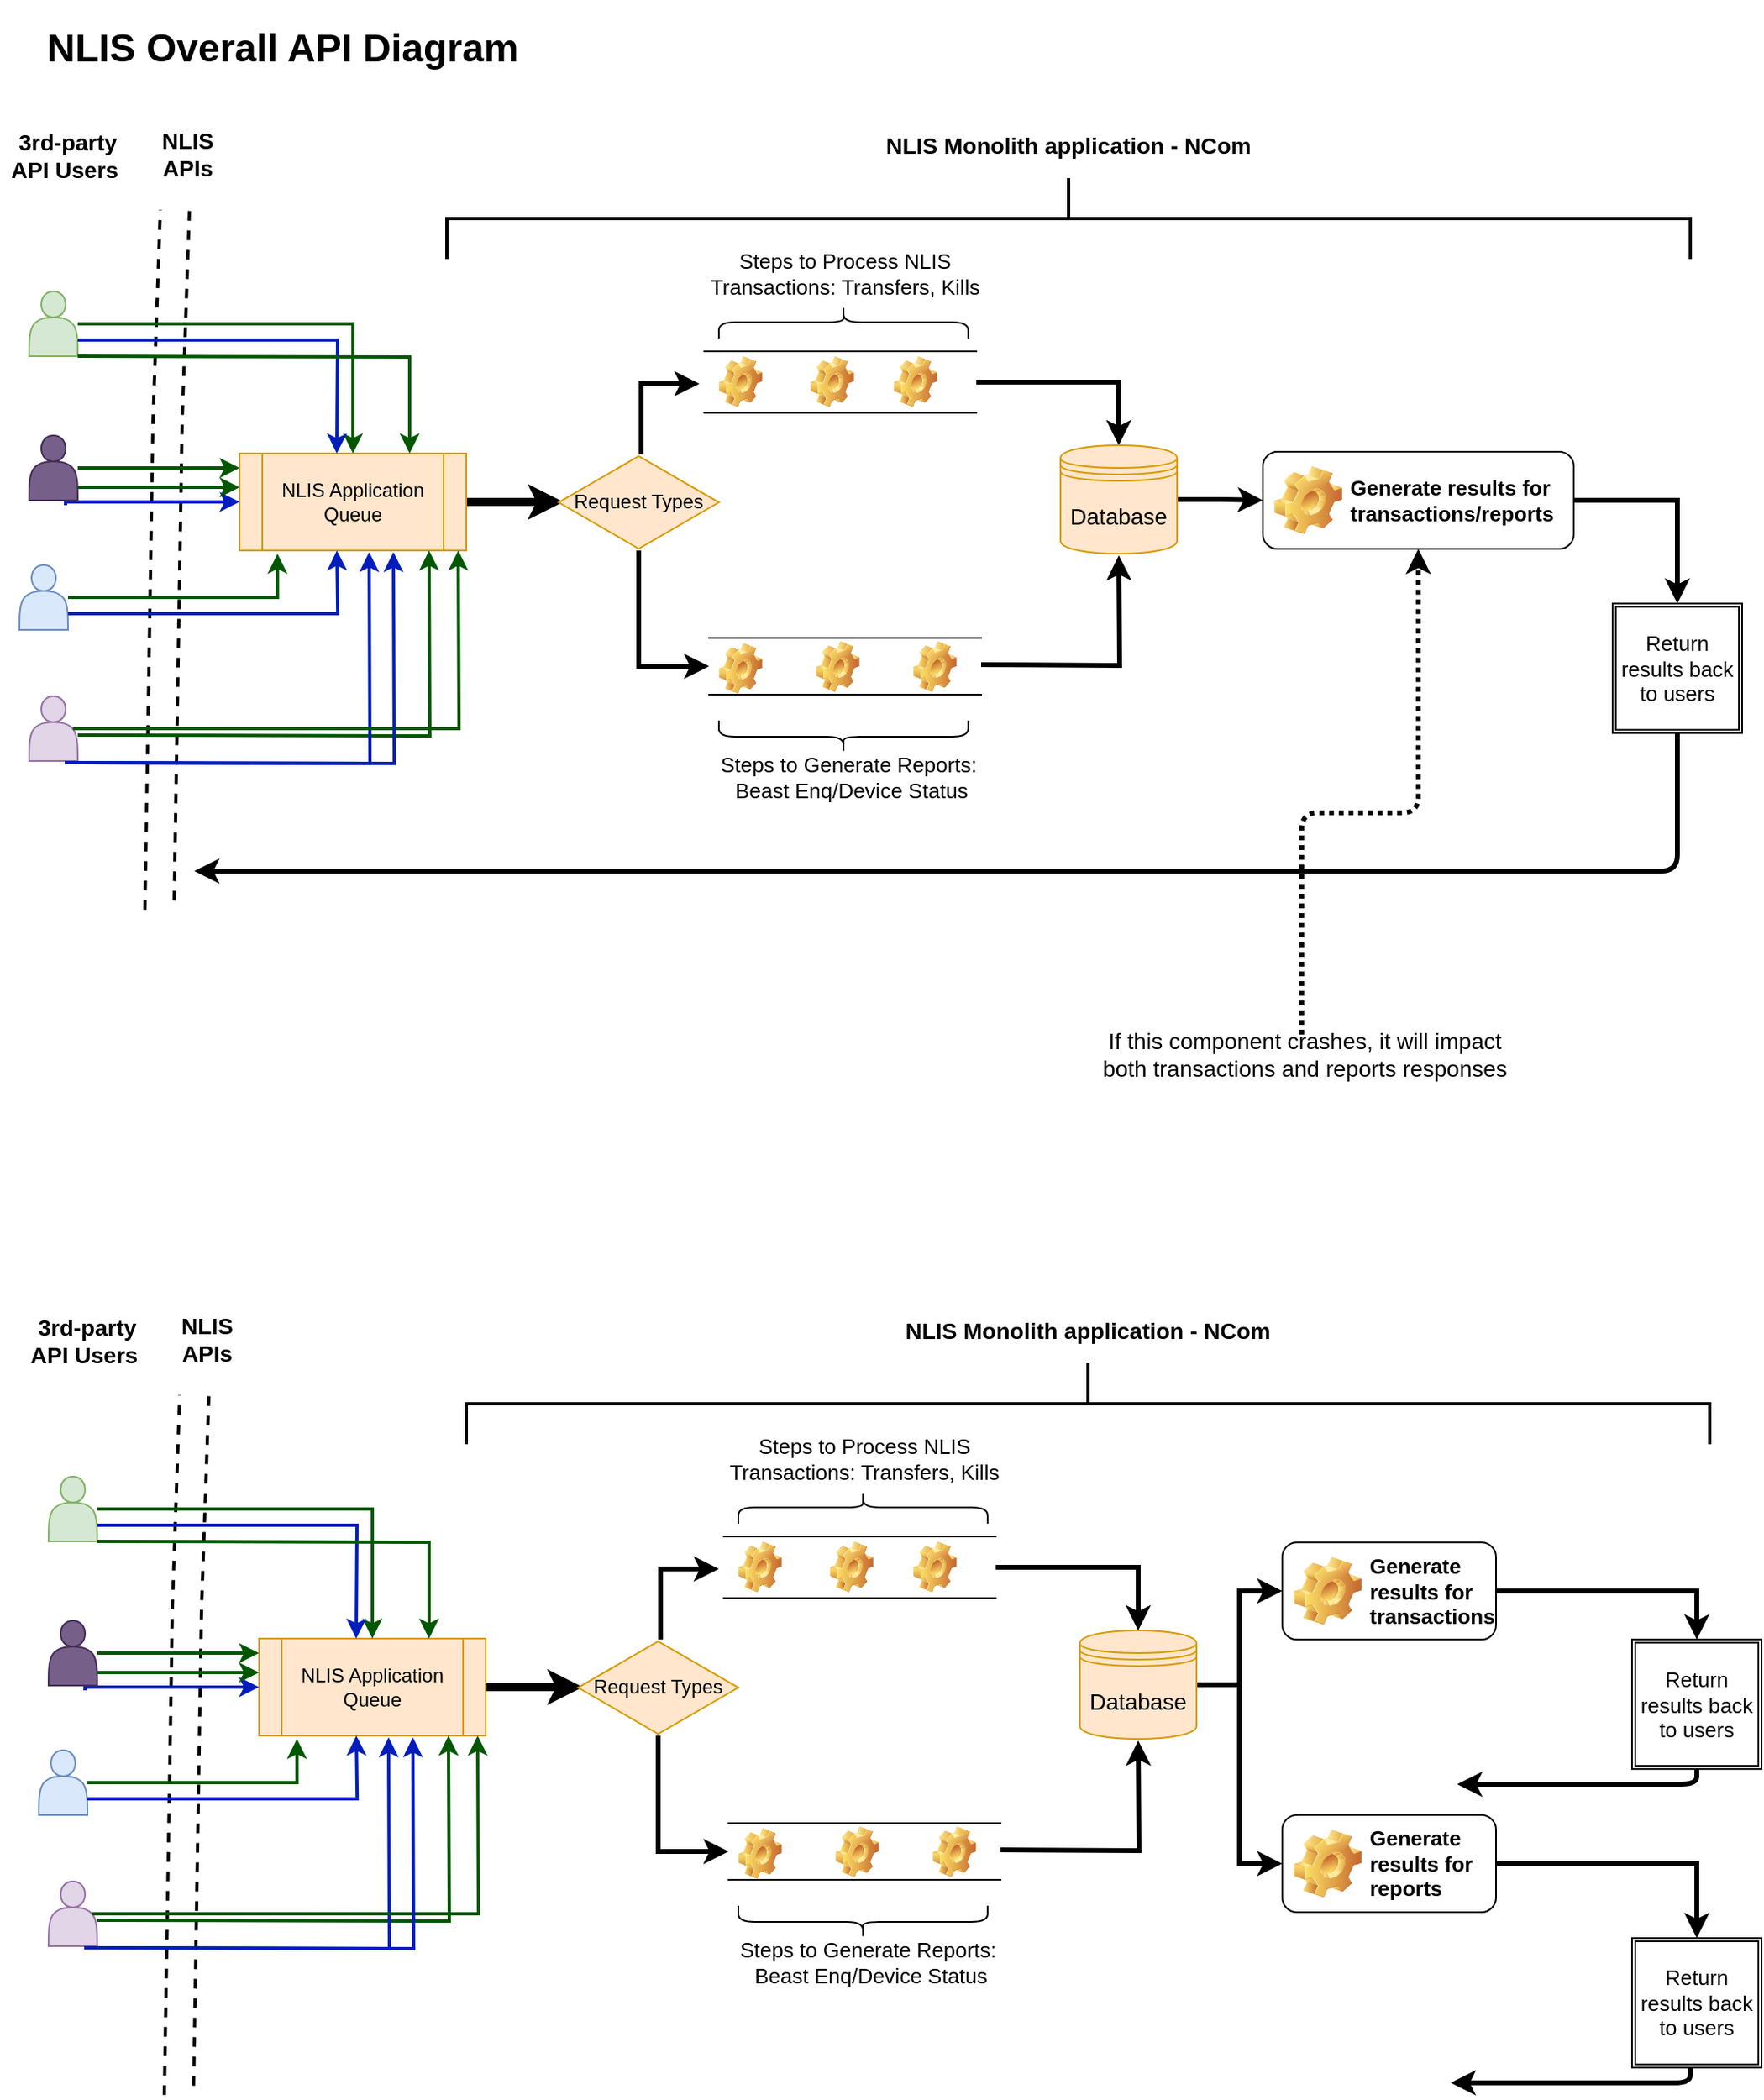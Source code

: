 <mxfile version="14.0.1" type="github">
  <diagram id="C5RBs43oDa-KdzZeNtuy" name="Page-1">
    <mxGraphModel dx="1356" dy="802" grid="1" gridSize="12" guides="1" tooltips="1" connect="1" arrows="1" fold="1" page="1" pageScale="1" pageWidth="827" pageHeight="1169" math="0" shadow="0">
      <root>
        <mxCell id="WIyWlLk6GJQsqaUBKTNV-0" />
        <mxCell id="WIyWlLk6GJQsqaUBKTNV-1" parent="WIyWlLk6GJQsqaUBKTNV-0" />
        <mxCell id="2m7f8F7U0wRiKGoIFJkY-1" value="" style="shape=link;html=1;width=17;sketch=0;shadow=0;dashed=1;strokeWidth=2;" edge="1" parent="WIyWlLk6GJQsqaUBKTNV-1">
          <mxGeometry width="100" relative="1" as="geometry">
            <mxPoint x="120" y="300" as="sourcePoint" />
            <mxPoint x="110.497" y="732" as="targetPoint" />
            <Array as="points">
              <mxPoint x="115.5" y="430" />
            </Array>
          </mxGeometry>
        </mxCell>
        <mxCell id="2m7f8F7U0wRiKGoIFJkY-31" value="" style="edgeStyle=orthogonalEdgeStyle;rounded=0;sketch=0;jumpSize=8;orthogonalLoop=1;jettySize=auto;html=1;shadow=0;strokeWidth=5;fillColor=#a20025;" edge="1" parent="WIyWlLk6GJQsqaUBKTNV-1" source="2m7f8F7U0wRiKGoIFJkY-3">
          <mxGeometry relative="1" as="geometry">
            <mxPoint x="360" y="480" as="targetPoint" />
          </mxGeometry>
        </mxCell>
        <mxCell id="2m7f8F7U0wRiKGoIFJkY-3" value="NLIS Application &lt;br&gt;Queue" style="shape=process;whiteSpace=wrap;html=1;backgroundOutline=1;fillColor=#ffe6cc;strokeColor=#d79b00;" vertex="1" parent="WIyWlLk6GJQsqaUBKTNV-1">
          <mxGeometry x="160" y="450" width="140" height="60" as="geometry" />
        </mxCell>
        <mxCell id="2m7f8F7U0wRiKGoIFJkY-5" value="NLIS APIs" style="text;html=1;strokeColor=none;fillColor=none;align=center;verticalAlign=middle;whiteSpace=wrap;rounded=0;fontSize=14;fontStyle=1" vertex="1" parent="WIyWlLk6GJQsqaUBKTNV-1">
          <mxGeometry x="108" y="245" width="40" height="40" as="geometry" />
        </mxCell>
        <mxCell id="2m7f8F7U0wRiKGoIFJkY-16" style="edgeStyle=orthogonalEdgeStyle;rounded=0;sketch=0;orthogonalLoop=1;jettySize=auto;html=1;shadow=0;fillColor=#008a00;strokeColor=#005700;jumpSize=8;strokeWidth=2;" edge="1" parent="WIyWlLk6GJQsqaUBKTNV-1" source="2m7f8F7U0wRiKGoIFJkY-7" target="2m7f8F7U0wRiKGoIFJkY-3">
          <mxGeometry relative="1" as="geometry" />
        </mxCell>
        <mxCell id="2m7f8F7U0wRiKGoIFJkY-7" value="" style="shape=actor;whiteSpace=wrap;html=1;fillColor=#d5e8d4;strokeColor=#82b366;" vertex="1" parent="WIyWlLk6GJQsqaUBKTNV-1">
          <mxGeometry x="30" y="350" width="30" height="40" as="geometry" />
        </mxCell>
        <mxCell id="2m7f8F7U0wRiKGoIFJkY-18" value="" style="edgeStyle=orthogonalEdgeStyle;rounded=0;sketch=0;orthogonalLoop=1;jettySize=auto;html=1;shadow=0;exitX=0.75;exitY=0.25;exitDx=0;exitDy=0;exitPerimeter=0;strokeWidth=2;fillColor=#0050ef;strokeColor=#001DBC;" edge="1" parent="WIyWlLk6GJQsqaUBKTNV-1">
          <mxGeometry relative="1" as="geometry">
            <mxPoint x="52.5" y="482" as="sourcePoint" />
            <mxPoint x="160" y="480" as="targetPoint" />
            <Array as="points">
              <mxPoint x="53" y="480" />
            </Array>
          </mxGeometry>
        </mxCell>
        <mxCell id="2m7f8F7U0wRiKGoIFJkY-8" value="" style="shape=actor;whiteSpace=wrap;html=1;fillColor=#76608a;strokeColor=#432D57;fontColor=#ffffff;" vertex="1" parent="WIyWlLk6GJQsqaUBKTNV-1">
          <mxGeometry x="30" y="439" width="30" height="40" as="geometry" />
        </mxCell>
        <mxCell id="2m7f8F7U0wRiKGoIFJkY-10" value="&amp;nbsp;3rd-party API Users" style="text;html=1;strokeColor=none;fillColor=none;align=center;verticalAlign=middle;whiteSpace=wrap;rounded=0;fontSize=14;fontStyle=1" vertex="1" parent="WIyWlLk6GJQsqaUBKTNV-1">
          <mxGeometry x="12" y="241" width="80" height="50" as="geometry" />
        </mxCell>
        <mxCell id="2m7f8F7U0wRiKGoIFJkY-20" style="edgeStyle=orthogonalEdgeStyle;rounded=0;sketch=0;orthogonalLoop=1;jettySize=auto;html=1;entryX=0.167;entryY=1.033;entryDx=0;entryDy=0;entryPerimeter=0;shadow=0;strokeWidth=2;fillColor=#008a00;strokeColor=#005700;" edge="1" parent="WIyWlLk6GJQsqaUBKTNV-1" source="2m7f8F7U0wRiKGoIFJkY-12" target="2m7f8F7U0wRiKGoIFJkY-3">
          <mxGeometry relative="1" as="geometry" />
        </mxCell>
        <mxCell id="2m7f8F7U0wRiKGoIFJkY-12" value="" style="shape=actor;whiteSpace=wrap;html=1;fillColor=#dae8fc;strokeColor=#6c8ebf;" vertex="1" parent="WIyWlLk6GJQsqaUBKTNV-1">
          <mxGeometry x="24" y="519" width="30" height="40" as="geometry" />
        </mxCell>
        <mxCell id="2m7f8F7U0wRiKGoIFJkY-22" style="edgeStyle=orthogonalEdgeStyle;rounded=0;sketch=0;orthogonalLoop=1;jettySize=auto;html=1;shadow=0;strokeWidth=2;fillColor=#008a00;strokeColor=#005700;" edge="1" parent="WIyWlLk6GJQsqaUBKTNV-1">
          <mxGeometry relative="1" as="geometry">
            <mxPoint x="60" y="624" as="sourcePoint" />
            <mxPoint x="277" y="510" as="targetPoint" />
          </mxGeometry>
        </mxCell>
        <mxCell id="2m7f8F7U0wRiKGoIFJkY-13" value="" style="shape=actor;whiteSpace=wrap;html=1;fillColor=#e1d5e7;strokeColor=#9673a6;" vertex="1" parent="WIyWlLk6GJQsqaUBKTNV-1">
          <mxGeometry x="30" y="600" width="30" height="40" as="geometry" />
        </mxCell>
        <mxCell id="2m7f8F7U0wRiKGoIFJkY-17" style="edgeStyle=orthogonalEdgeStyle;rounded=0;sketch=0;orthogonalLoop=1;jettySize=auto;html=1;shadow=0;exitX=1;exitY=0.75;exitDx=0;exitDy=0;strokeWidth=2;fillColor=#0050ef;strokeColor=#001DBC;" edge="1" parent="WIyWlLk6GJQsqaUBKTNV-1" source="2m7f8F7U0wRiKGoIFJkY-7">
          <mxGeometry relative="1" as="geometry">
            <mxPoint x="30" y="410" as="sourcePoint" />
            <mxPoint x="220" y="450" as="targetPoint" />
          </mxGeometry>
        </mxCell>
        <mxCell id="2m7f8F7U0wRiKGoIFJkY-19" value="" style="edgeStyle=orthogonalEdgeStyle;rounded=0;sketch=0;orthogonalLoop=1;jettySize=auto;html=1;shadow=0;strokeWidth=2;fillColor=#008a00;strokeColor=#005700;" edge="1" parent="WIyWlLk6GJQsqaUBKTNV-1">
          <mxGeometry relative="1" as="geometry">
            <mxPoint x="60" y="459" as="sourcePoint" />
            <mxPoint x="160" y="459" as="targetPoint" />
          </mxGeometry>
        </mxCell>
        <mxCell id="2m7f8F7U0wRiKGoIFJkY-21" style="edgeStyle=orthogonalEdgeStyle;rounded=0;sketch=0;orthogonalLoop=1;jettySize=auto;html=1;entryX=0.167;entryY=1.033;entryDx=0;entryDy=0;entryPerimeter=0;shadow=0;exitX=1;exitY=0.75;exitDx=0;exitDy=0;strokeWidth=2;fillColor=#0050ef;strokeColor=#001DBC;" edge="1" parent="WIyWlLk6GJQsqaUBKTNV-1" source="2m7f8F7U0wRiKGoIFJkY-12">
          <mxGeometry relative="1" as="geometry">
            <mxPoint x="90" y="548.02" as="sourcePoint" />
            <mxPoint x="220.06" y="510" as="targetPoint" />
          </mxGeometry>
        </mxCell>
        <mxCell id="2m7f8F7U0wRiKGoIFJkY-23" style="edgeStyle=orthogonalEdgeStyle;rounded=0;sketch=0;orthogonalLoop=1;jettySize=auto;html=1;shadow=0;strokeWidth=2;fillColor=#0050ef;strokeColor=#001DBC;" edge="1" parent="WIyWlLk6GJQsqaUBKTNV-1">
          <mxGeometry relative="1" as="geometry">
            <mxPoint x="57" y="641" as="sourcePoint" />
            <mxPoint x="240" y="511" as="targetPoint" />
          </mxGeometry>
        </mxCell>
        <mxCell id="2m7f8F7U0wRiKGoIFJkY-24" value="" style="edgeStyle=orthogonalEdgeStyle;rounded=0;sketch=0;orthogonalLoop=1;jettySize=auto;html=1;shadow=0;strokeWidth=2;fillColor=#008a00;strokeColor=#005700;" edge="1" parent="WIyWlLk6GJQsqaUBKTNV-1">
          <mxGeometry relative="1" as="geometry">
            <mxPoint x="60" y="471" as="sourcePoint" />
            <mxPoint x="160" y="471" as="targetPoint" />
          </mxGeometry>
        </mxCell>
        <mxCell id="2m7f8F7U0wRiKGoIFJkY-27" style="edgeStyle=orthogonalEdgeStyle;rounded=0;sketch=0;orthogonalLoop=1;jettySize=auto;html=1;shadow=0;strokeWidth=2;fillColor=#008a00;strokeColor=#005700;exitX=0.9;exitY=0.5;exitDx=0;exitDy=0;exitPerimeter=0;" edge="1" parent="WIyWlLk6GJQsqaUBKTNV-1" source="2m7f8F7U0wRiKGoIFJkY-13">
          <mxGeometry relative="1" as="geometry">
            <mxPoint x="97.5" y="620" as="sourcePoint" />
            <mxPoint x="295" y="510" as="targetPoint" />
          </mxGeometry>
        </mxCell>
        <mxCell id="2m7f8F7U0wRiKGoIFJkY-28" style="edgeStyle=orthogonalEdgeStyle;rounded=0;sketch=0;orthogonalLoop=1;jettySize=auto;html=1;shadow=0;fillColor=#008a00;strokeColor=#005700;jumpSize=8;strokeWidth=2;entryX=0.75;entryY=0;entryDx=0;entryDy=0;" edge="1" parent="WIyWlLk6GJQsqaUBKTNV-1" target="2m7f8F7U0wRiKGoIFJkY-3">
          <mxGeometry relative="1" as="geometry">
            <mxPoint x="60" y="390" as="sourcePoint" />
            <mxPoint x="250" y="430" as="targetPoint" />
          </mxGeometry>
        </mxCell>
        <mxCell id="2m7f8F7U0wRiKGoIFJkY-29" style="edgeStyle=orthogonalEdgeStyle;rounded=0;sketch=0;orthogonalLoop=1;jettySize=auto;html=1;entryX=0.461;entryY=1;entryDx=0;entryDy=0;entryPerimeter=0;shadow=0;strokeWidth=2;fillColor=#0050ef;strokeColor=#001DBC;" edge="1" parent="WIyWlLk6GJQsqaUBKTNV-1">
          <mxGeometry relative="1" as="geometry">
            <mxPoint x="52" y="641" as="sourcePoint" />
            <mxPoint x="254.98" y="511" as="targetPoint" />
          </mxGeometry>
        </mxCell>
        <mxCell id="2m7f8F7U0wRiKGoIFJkY-37" style="edgeStyle=orthogonalEdgeStyle;rounded=0;sketch=0;jumpSize=8;orthogonalLoop=1;jettySize=auto;html=1;shadow=0;strokeWidth=3;" edge="1" parent="WIyWlLk6GJQsqaUBKTNV-1">
          <mxGeometry relative="1" as="geometry">
            <mxPoint x="408" y="450.6" as="sourcePoint" />
            <mxPoint x="444" y="407" as="targetPoint" />
            <Array as="points">
              <mxPoint x="408" y="407" />
            </Array>
          </mxGeometry>
        </mxCell>
        <mxCell id="2m7f8F7U0wRiKGoIFJkY-86" style="edgeStyle=orthogonalEdgeStyle;rounded=0;sketch=0;jumpSize=8;orthogonalLoop=1;jettySize=auto;html=1;entryX=0;entryY=0.5;entryDx=0;entryDy=0;shadow=0;strokeColor=#000000;strokeWidth=3;fontSize=13;" edge="1" parent="WIyWlLk6GJQsqaUBKTNV-1" source="2m7f8F7U0wRiKGoIFJkY-35" target="2m7f8F7U0wRiKGoIFJkY-69">
          <mxGeometry relative="1" as="geometry" />
        </mxCell>
        <mxCell id="2m7f8F7U0wRiKGoIFJkY-35" value="Request Types" style="html=1;whiteSpace=wrap;aspect=fixed;shape=isoRectangle;fillColor=#ffe6cc;strokeColor=#d79b00;" vertex="1" parent="WIyWlLk6GJQsqaUBKTNV-1">
          <mxGeometry x="357" y="450.6" width="99" height="59.4" as="geometry" />
        </mxCell>
        <mxCell id="2m7f8F7U0wRiKGoIFJkY-48" value="&lt;h1&gt;NLIS Overall API Diagram&lt;/h1&gt;" style="text;html=1;strokeColor=none;fillColor=none;spacing=5;spacingTop=-20;whiteSpace=wrap;overflow=hidden;rounded=0;" vertex="1" parent="WIyWlLk6GJQsqaUBKTNV-1">
          <mxGeometry x="36" y="180" width="312" height="48" as="geometry" />
        </mxCell>
        <mxCell id="2m7f8F7U0wRiKGoIFJkY-52" value="" style="shape=curlyBracket;whiteSpace=wrap;html=1;rounded=1;fontSize=13;direction=south;" vertex="1" parent="WIyWlLk6GJQsqaUBKTNV-1">
          <mxGeometry x="456" y="359" width="154" height="20" as="geometry" />
        </mxCell>
        <mxCell id="2m7f8F7U0wRiKGoIFJkY-53" value="Steps to Process NLIS Transactions: Transfers, Kills" style="text;html=1;strokeColor=none;fillColor=none;align=center;verticalAlign=middle;whiteSpace=wrap;rounded=0;fontSize=13;" vertex="1" parent="WIyWlLk6GJQsqaUBKTNV-1">
          <mxGeometry x="444" y="329" width="180" height="20" as="geometry" />
        </mxCell>
        <mxCell id="2m7f8F7U0wRiKGoIFJkY-60" value="" style="shape=image;html=1;verticalLabelPosition=bottom;verticalAlign=top;imageAspect=1;aspect=fixed;image=img/clipart/Gear_128x128.png" vertex="1" parent="WIyWlLk6GJQsqaUBKTNV-1">
          <mxGeometry x="456.0" y="390" width="26.85" height="31.5" as="geometry" />
        </mxCell>
        <mxCell id="2m7f8F7U0wRiKGoIFJkY-61" value="" style="shape=image;html=1;verticalLabelPosition=bottom;verticalAlign=top;imageAspect=1;aspect=fixed;image=img/clipart/Gear_128x128.png" vertex="1" parent="WIyWlLk6GJQsqaUBKTNV-1">
          <mxGeometry x="512.57" y="390" width="26.85" height="31.5" as="geometry" />
        </mxCell>
        <mxCell id="2m7f8F7U0wRiKGoIFJkY-62" value="" style="shape=image;html=1;verticalLabelPosition=bottom;verticalAlign=top;imageAspect=1;aspect=fixed;image=img/clipart/Gear_128x128.png" vertex="1" parent="WIyWlLk6GJQsqaUBKTNV-1">
          <mxGeometry x="564.0" y="390" width="26.85" height="31.5" as="geometry" />
        </mxCell>
        <mxCell id="2m7f8F7U0wRiKGoIFJkY-115" style="edgeStyle=orthogonalEdgeStyle;rounded=0;sketch=0;jumpSize=8;orthogonalLoop=1;jettySize=auto;html=1;shadow=0;strokeColor=#000000;strokeWidth=3;fontSize=14;" edge="1" parent="WIyWlLk6GJQsqaUBKTNV-1" source="2m7f8F7U0wRiKGoIFJkY-65" target="2m7f8F7U0wRiKGoIFJkY-113">
          <mxGeometry relative="1" as="geometry" />
        </mxCell>
        <mxCell id="2m7f8F7U0wRiKGoIFJkY-65" value="" style="shape=partialRectangle;whiteSpace=wrap;html=1;left=0;right=0;fillColor=none;fontSize=13;" vertex="1" parent="WIyWlLk6GJQsqaUBKTNV-1">
          <mxGeometry x="447" y="387" width="168" height="38" as="geometry" />
        </mxCell>
        <mxCell id="2m7f8F7U0wRiKGoIFJkY-118" style="edgeStyle=orthogonalEdgeStyle;rounded=0;sketch=0;jumpSize=8;orthogonalLoop=1;jettySize=auto;html=1;entryX=0.5;entryY=1;entryDx=0;entryDy=0;shadow=0;strokeColor=#000000;strokeWidth=3;fontSize=14;" edge="1" parent="WIyWlLk6GJQsqaUBKTNV-1">
          <mxGeometry relative="1" as="geometry">
            <mxPoint x="618" y="580.5" as="sourcePoint" />
            <mxPoint x="703" y="513" as="targetPoint" />
          </mxGeometry>
        </mxCell>
        <mxCell id="2m7f8F7U0wRiKGoIFJkY-69" value="" style="shape=partialRectangle;whiteSpace=wrap;html=1;left=0;right=0;fillColor=none;fontSize=13;" vertex="1" parent="WIyWlLk6GJQsqaUBKTNV-1">
          <mxGeometry x="450" y="564" width="168" height="35" as="geometry" />
        </mxCell>
        <mxCell id="2m7f8F7U0wRiKGoIFJkY-70" value="" style="shape=image;html=1;verticalLabelPosition=bottom;verticalAlign=top;imageAspect=1;aspect=fixed;image=img/clipart/Gear_128x128.png" vertex="1" parent="WIyWlLk6GJQsqaUBKTNV-1">
          <mxGeometry x="456.0" y="567" width="26.85" height="31.5" as="geometry" />
        </mxCell>
        <mxCell id="2m7f8F7U0wRiKGoIFJkY-71" value="" style="shape=image;html=1;verticalLabelPosition=bottom;verticalAlign=top;imageAspect=1;aspect=fixed;image=img/clipart/Gear_128x128.png" vertex="1" parent="WIyWlLk6GJQsqaUBKTNV-1">
          <mxGeometry x="516" y="566" width="26.85" height="31.5" as="geometry" />
        </mxCell>
        <mxCell id="2m7f8F7U0wRiKGoIFJkY-72" value="" style="shape=image;html=1;verticalLabelPosition=bottom;verticalAlign=top;imageAspect=1;aspect=fixed;image=img/clipart/Gear_128x128.png" vertex="1" parent="WIyWlLk6GJQsqaUBKTNV-1">
          <mxGeometry x="576.0" y="566" width="26.85" height="31.5" as="geometry" />
        </mxCell>
        <mxCell id="2m7f8F7U0wRiKGoIFJkY-73" value="" style="shape=curlyBracket;whiteSpace=wrap;html=1;rounded=1;fontSize=13;direction=north;" vertex="1" parent="WIyWlLk6GJQsqaUBKTNV-1">
          <mxGeometry x="456" y="615" width="154" height="20" as="geometry" />
        </mxCell>
        <mxCell id="2m7f8F7U0wRiKGoIFJkY-74" value="Steps to Generate Reports:&amp;nbsp;&lt;br&gt;Beast Enq/Device Status" style="text;html=1;strokeColor=none;fillColor=none;align=center;verticalAlign=middle;whiteSpace=wrap;rounded=0;fontSize=13;" vertex="1" parent="WIyWlLk6GJQsqaUBKTNV-1">
          <mxGeometry x="448" y="640" width="180" height="20" as="geometry" />
        </mxCell>
        <mxCell id="2m7f8F7U0wRiKGoIFJkY-91" style="edgeStyle=orthogonalEdgeStyle;rounded=0;sketch=0;jumpSize=8;orthogonalLoop=1;jettySize=auto;html=1;entryX=0.5;entryY=0;entryDx=0;entryDy=0;shadow=0;strokeColor=#000000;strokeWidth=3;fontSize=13;" edge="1" parent="WIyWlLk6GJQsqaUBKTNV-1" source="2m7f8F7U0wRiKGoIFJkY-87" target="2m7f8F7U0wRiKGoIFJkY-90">
          <mxGeometry relative="1" as="geometry" />
        </mxCell>
        <mxCell id="2m7f8F7U0wRiKGoIFJkY-87" value="Generate results for transactions/reports" style="label;whiteSpace=wrap;html=1;image=img/clipart/Gear_128x128.png;fontSize=13;" vertex="1" parent="WIyWlLk6GJQsqaUBKTNV-1">
          <mxGeometry x="792" y="449" width="192" height="60" as="geometry" />
        </mxCell>
        <mxCell id="2m7f8F7U0wRiKGoIFJkY-90" value="Return results back to users" style="shape=ext;double=1;whiteSpace=wrap;html=1;aspect=fixed;fontSize=13;" vertex="1" parent="WIyWlLk6GJQsqaUBKTNV-1">
          <mxGeometry x="1008" y="542.75" width="80" height="80" as="geometry" />
        </mxCell>
        <mxCell id="2m7f8F7U0wRiKGoIFJkY-103" value="" style="edgeStyle=segmentEdgeStyle;endArrow=classic;html=1;shadow=0;strokeColor=#000000;strokeWidth=3;fontSize=13;exitX=0.5;exitY=1;exitDx=0;exitDy=0;" edge="1" parent="WIyWlLk6GJQsqaUBKTNV-1" source="2m7f8F7U0wRiKGoIFJkY-90">
          <mxGeometry width="50" height="50" relative="1" as="geometry">
            <mxPoint x="1044" y="674" as="sourcePoint" />
            <mxPoint x="132" y="708" as="targetPoint" />
            <Array as="points">
              <mxPoint x="1048" y="708" />
              <mxPoint x="852" y="708" />
            </Array>
          </mxGeometry>
        </mxCell>
        <mxCell id="2m7f8F7U0wRiKGoIFJkY-109" value="" style="strokeWidth=2;html=1;shape=mxgraph.flowchart.annotation_2;align=left;labelPosition=right;pointerEvents=1;fontSize=14;direction=south;" vertex="1" parent="WIyWlLk6GJQsqaUBKTNV-1">
          <mxGeometry x="288" y="280" width="768" height="50" as="geometry" />
        </mxCell>
        <mxCell id="2m7f8F7U0wRiKGoIFJkY-110" value="NLIS Monolith application - NCom" style="text;html=1;strokeColor=none;fillColor=none;align=center;verticalAlign=middle;whiteSpace=wrap;rounded=0;fontSize=14;fontStyle=1" vertex="1" parent="WIyWlLk6GJQsqaUBKTNV-1">
          <mxGeometry x="552" y="240" width="240" height="40" as="geometry" />
        </mxCell>
        <mxCell id="2m7f8F7U0wRiKGoIFJkY-120" value="" style="edgeStyle=orthogonalEdgeStyle;rounded=0;sketch=0;jumpSize=8;orthogonalLoop=1;jettySize=auto;html=1;shadow=0;strokeColor=#000000;strokeWidth=3;fontSize=14;" edge="1" parent="WIyWlLk6GJQsqaUBKTNV-1" source="2m7f8F7U0wRiKGoIFJkY-113" target="2m7f8F7U0wRiKGoIFJkY-87">
          <mxGeometry relative="1" as="geometry" />
        </mxCell>
        <mxCell id="2m7f8F7U0wRiKGoIFJkY-113" value="Database" style="shape=datastore;whiteSpace=wrap;html=1;fontSize=14;fillColor=#ffe6cc;strokeColor=#d79b00;" vertex="1" parent="WIyWlLk6GJQsqaUBKTNV-1">
          <mxGeometry x="667" y="445" width="72" height="67" as="geometry" />
        </mxCell>
        <mxCell id="2m7f8F7U0wRiKGoIFJkY-121" value="If this component crashes, it will impact both transactions and reports responses" style="text;html=1;strokeColor=none;fillColor=none;align=center;verticalAlign=middle;whiteSpace=wrap;rounded=0;fontSize=14;" vertex="1" parent="WIyWlLk6GJQsqaUBKTNV-1">
          <mxGeometry x="684" y="809" width="268" height="24" as="geometry" />
        </mxCell>
        <mxCell id="2m7f8F7U0wRiKGoIFJkY-133" value="" style="edgeStyle=elbowEdgeStyle;elbow=vertical;endArrow=classic;html=1;shadow=0;strokeColor=#000000;strokeWidth=3;fontSize=14;entryX=0.5;entryY=1;entryDx=0;entryDy=0;dashed=1;dashPattern=1 1;" edge="1" parent="WIyWlLk6GJQsqaUBKTNV-1" source="2m7f8F7U0wRiKGoIFJkY-121" target="2m7f8F7U0wRiKGoIFJkY-87">
          <mxGeometry width="50" height="50" relative="1" as="geometry">
            <mxPoint x="818" y="771.289" as="sourcePoint" />
            <mxPoint x="818" y="721.289" as="targetPoint" />
            <Array as="points">
              <mxPoint x="816" y="672" />
            </Array>
          </mxGeometry>
        </mxCell>
        <mxCell id="2m7f8F7U0wRiKGoIFJkY-135" value="" style="shape=link;html=1;width=17;sketch=0;shadow=0;dashed=1;strokeWidth=2;" edge="1" parent="WIyWlLk6GJQsqaUBKTNV-1">
          <mxGeometry width="100" relative="1" as="geometry">
            <mxPoint x="132" y="1032" as="sourcePoint" />
            <mxPoint x="122.497" y="1464" as="targetPoint" />
            <Array as="points">
              <mxPoint x="127.5" y="1162" />
            </Array>
          </mxGeometry>
        </mxCell>
        <mxCell id="2m7f8F7U0wRiKGoIFJkY-136" value="" style="edgeStyle=orthogonalEdgeStyle;rounded=0;sketch=0;jumpSize=8;orthogonalLoop=1;jettySize=auto;html=1;shadow=0;strokeWidth=5;fillColor=#a20025;" edge="1" source="2m7f8F7U0wRiKGoIFJkY-137" parent="WIyWlLk6GJQsqaUBKTNV-1">
          <mxGeometry relative="1" as="geometry">
            <mxPoint x="372" y="1212" as="targetPoint" />
          </mxGeometry>
        </mxCell>
        <mxCell id="2m7f8F7U0wRiKGoIFJkY-137" value="NLIS Application &lt;br&gt;Queue" style="shape=process;whiteSpace=wrap;html=1;backgroundOutline=1;fillColor=#ffe6cc;strokeColor=#d79b00;" vertex="1" parent="WIyWlLk6GJQsqaUBKTNV-1">
          <mxGeometry x="172" y="1182" width="140" height="60" as="geometry" />
        </mxCell>
        <mxCell id="2m7f8F7U0wRiKGoIFJkY-138" value="NLIS APIs" style="text;html=1;strokeColor=none;fillColor=none;align=center;verticalAlign=middle;whiteSpace=wrap;rounded=0;fontSize=14;fontStyle=1" vertex="1" parent="WIyWlLk6GJQsqaUBKTNV-1">
          <mxGeometry x="120" y="977" width="40" height="40" as="geometry" />
        </mxCell>
        <mxCell id="2m7f8F7U0wRiKGoIFJkY-139" style="edgeStyle=orthogonalEdgeStyle;rounded=0;sketch=0;orthogonalLoop=1;jettySize=auto;html=1;shadow=0;fillColor=#008a00;strokeColor=#005700;jumpSize=8;strokeWidth=2;" edge="1" source="2m7f8F7U0wRiKGoIFJkY-140" target="2m7f8F7U0wRiKGoIFJkY-137" parent="WIyWlLk6GJQsqaUBKTNV-1">
          <mxGeometry relative="1" as="geometry" />
        </mxCell>
        <mxCell id="2m7f8F7U0wRiKGoIFJkY-140" value="" style="shape=actor;whiteSpace=wrap;html=1;fillColor=#d5e8d4;strokeColor=#82b366;" vertex="1" parent="WIyWlLk6GJQsqaUBKTNV-1">
          <mxGeometry x="42" y="1082" width="30" height="40" as="geometry" />
        </mxCell>
        <mxCell id="2m7f8F7U0wRiKGoIFJkY-141" value="" style="edgeStyle=orthogonalEdgeStyle;rounded=0;sketch=0;orthogonalLoop=1;jettySize=auto;html=1;shadow=0;exitX=0.75;exitY=0.25;exitDx=0;exitDy=0;exitPerimeter=0;strokeWidth=2;fillColor=#0050ef;strokeColor=#001DBC;" edge="1" parent="WIyWlLk6GJQsqaUBKTNV-1">
          <mxGeometry relative="1" as="geometry">
            <mxPoint x="64.5" y="1214" as="sourcePoint" />
            <mxPoint x="172" y="1212" as="targetPoint" />
            <Array as="points">
              <mxPoint x="65" y="1212" />
            </Array>
          </mxGeometry>
        </mxCell>
        <mxCell id="2m7f8F7U0wRiKGoIFJkY-142" value="" style="shape=actor;whiteSpace=wrap;html=1;fillColor=#76608a;strokeColor=#432D57;fontColor=#ffffff;" vertex="1" parent="WIyWlLk6GJQsqaUBKTNV-1">
          <mxGeometry x="42" y="1171" width="30" height="40" as="geometry" />
        </mxCell>
        <mxCell id="2m7f8F7U0wRiKGoIFJkY-143" value="&amp;nbsp;3rd-party API Users" style="text;html=1;strokeColor=none;fillColor=none;align=center;verticalAlign=middle;whiteSpace=wrap;rounded=0;fontSize=14;fontStyle=1" vertex="1" parent="WIyWlLk6GJQsqaUBKTNV-1">
          <mxGeometry x="24" y="973" width="80" height="50" as="geometry" />
        </mxCell>
        <mxCell id="2m7f8F7U0wRiKGoIFJkY-144" style="edgeStyle=orthogonalEdgeStyle;rounded=0;sketch=0;orthogonalLoop=1;jettySize=auto;html=1;entryX=0.167;entryY=1.033;entryDx=0;entryDy=0;entryPerimeter=0;shadow=0;strokeWidth=2;fillColor=#008a00;strokeColor=#005700;" edge="1" source="2m7f8F7U0wRiKGoIFJkY-145" target="2m7f8F7U0wRiKGoIFJkY-137" parent="WIyWlLk6GJQsqaUBKTNV-1">
          <mxGeometry relative="1" as="geometry" />
        </mxCell>
        <mxCell id="2m7f8F7U0wRiKGoIFJkY-145" value="" style="shape=actor;whiteSpace=wrap;html=1;fillColor=#dae8fc;strokeColor=#6c8ebf;" vertex="1" parent="WIyWlLk6GJQsqaUBKTNV-1">
          <mxGeometry x="36" y="1251" width="30" height="40" as="geometry" />
        </mxCell>
        <mxCell id="2m7f8F7U0wRiKGoIFJkY-146" style="edgeStyle=orthogonalEdgeStyle;rounded=0;sketch=0;orthogonalLoop=1;jettySize=auto;html=1;shadow=0;strokeWidth=2;fillColor=#008a00;strokeColor=#005700;" edge="1" parent="WIyWlLk6GJQsqaUBKTNV-1">
          <mxGeometry relative="1" as="geometry">
            <mxPoint x="72" y="1356" as="sourcePoint" />
            <mxPoint x="289" y="1242" as="targetPoint" />
          </mxGeometry>
        </mxCell>
        <mxCell id="2m7f8F7U0wRiKGoIFJkY-147" value="" style="shape=actor;whiteSpace=wrap;html=1;fillColor=#e1d5e7;strokeColor=#9673a6;" vertex="1" parent="WIyWlLk6GJQsqaUBKTNV-1">
          <mxGeometry x="42" y="1332" width="30" height="40" as="geometry" />
        </mxCell>
        <mxCell id="2m7f8F7U0wRiKGoIFJkY-148" style="edgeStyle=orthogonalEdgeStyle;rounded=0;sketch=0;orthogonalLoop=1;jettySize=auto;html=1;shadow=0;exitX=1;exitY=0.75;exitDx=0;exitDy=0;strokeWidth=2;fillColor=#0050ef;strokeColor=#001DBC;" edge="1" source="2m7f8F7U0wRiKGoIFJkY-140" parent="WIyWlLk6GJQsqaUBKTNV-1">
          <mxGeometry relative="1" as="geometry">
            <mxPoint x="42" y="1142" as="sourcePoint" />
            <mxPoint x="232" y="1182" as="targetPoint" />
          </mxGeometry>
        </mxCell>
        <mxCell id="2m7f8F7U0wRiKGoIFJkY-149" value="" style="edgeStyle=orthogonalEdgeStyle;rounded=0;sketch=0;orthogonalLoop=1;jettySize=auto;html=1;shadow=0;strokeWidth=2;fillColor=#008a00;strokeColor=#005700;" edge="1" parent="WIyWlLk6GJQsqaUBKTNV-1">
          <mxGeometry relative="1" as="geometry">
            <mxPoint x="72" y="1191" as="sourcePoint" />
            <mxPoint x="172" y="1191" as="targetPoint" />
          </mxGeometry>
        </mxCell>
        <mxCell id="2m7f8F7U0wRiKGoIFJkY-150" style="edgeStyle=orthogonalEdgeStyle;rounded=0;sketch=0;orthogonalLoop=1;jettySize=auto;html=1;entryX=0.167;entryY=1.033;entryDx=0;entryDy=0;entryPerimeter=0;shadow=0;exitX=1;exitY=0.75;exitDx=0;exitDy=0;strokeWidth=2;fillColor=#0050ef;strokeColor=#001DBC;" edge="1" source="2m7f8F7U0wRiKGoIFJkY-145" parent="WIyWlLk6GJQsqaUBKTNV-1">
          <mxGeometry relative="1" as="geometry">
            <mxPoint x="102" y="1280.02" as="sourcePoint" />
            <mxPoint x="232.06" y="1242" as="targetPoint" />
          </mxGeometry>
        </mxCell>
        <mxCell id="2m7f8F7U0wRiKGoIFJkY-151" style="edgeStyle=orthogonalEdgeStyle;rounded=0;sketch=0;orthogonalLoop=1;jettySize=auto;html=1;shadow=0;strokeWidth=2;fillColor=#0050ef;strokeColor=#001DBC;" edge="1" parent="WIyWlLk6GJQsqaUBKTNV-1">
          <mxGeometry relative="1" as="geometry">
            <mxPoint x="69" y="1373" as="sourcePoint" />
            <mxPoint x="252" y="1243" as="targetPoint" />
          </mxGeometry>
        </mxCell>
        <mxCell id="2m7f8F7U0wRiKGoIFJkY-152" value="" style="edgeStyle=orthogonalEdgeStyle;rounded=0;sketch=0;orthogonalLoop=1;jettySize=auto;html=1;shadow=0;strokeWidth=2;fillColor=#008a00;strokeColor=#005700;" edge="1" parent="WIyWlLk6GJQsqaUBKTNV-1">
          <mxGeometry relative="1" as="geometry">
            <mxPoint x="72" y="1203" as="sourcePoint" />
            <mxPoint x="172" y="1203" as="targetPoint" />
          </mxGeometry>
        </mxCell>
        <mxCell id="2m7f8F7U0wRiKGoIFJkY-153" style="edgeStyle=orthogonalEdgeStyle;rounded=0;sketch=0;orthogonalLoop=1;jettySize=auto;html=1;shadow=0;strokeWidth=2;fillColor=#008a00;strokeColor=#005700;exitX=0.9;exitY=0.5;exitDx=0;exitDy=0;exitPerimeter=0;" edge="1" source="2m7f8F7U0wRiKGoIFJkY-147" parent="WIyWlLk6GJQsqaUBKTNV-1">
          <mxGeometry relative="1" as="geometry">
            <mxPoint x="109.5" y="1352" as="sourcePoint" />
            <mxPoint x="307" y="1242" as="targetPoint" />
          </mxGeometry>
        </mxCell>
        <mxCell id="2m7f8F7U0wRiKGoIFJkY-154" style="edgeStyle=orthogonalEdgeStyle;rounded=0;sketch=0;orthogonalLoop=1;jettySize=auto;html=1;shadow=0;fillColor=#008a00;strokeColor=#005700;jumpSize=8;strokeWidth=2;entryX=0.75;entryY=0;entryDx=0;entryDy=0;" edge="1" target="2m7f8F7U0wRiKGoIFJkY-137" parent="WIyWlLk6GJQsqaUBKTNV-1">
          <mxGeometry relative="1" as="geometry">
            <mxPoint x="72" y="1122" as="sourcePoint" />
            <mxPoint x="262" y="1162" as="targetPoint" />
          </mxGeometry>
        </mxCell>
        <mxCell id="2m7f8F7U0wRiKGoIFJkY-155" style="edgeStyle=orthogonalEdgeStyle;rounded=0;sketch=0;orthogonalLoop=1;jettySize=auto;html=1;entryX=0.461;entryY=1;entryDx=0;entryDy=0;entryPerimeter=0;shadow=0;strokeWidth=2;fillColor=#0050ef;strokeColor=#001DBC;" edge="1" parent="WIyWlLk6GJQsqaUBKTNV-1">
          <mxGeometry relative="1" as="geometry">
            <mxPoint x="64" y="1373" as="sourcePoint" />
            <mxPoint x="266.98" y="1243" as="targetPoint" />
          </mxGeometry>
        </mxCell>
        <mxCell id="2m7f8F7U0wRiKGoIFJkY-156" style="edgeStyle=orthogonalEdgeStyle;rounded=0;sketch=0;jumpSize=8;orthogonalLoop=1;jettySize=auto;html=1;shadow=0;strokeWidth=3;" edge="1" parent="WIyWlLk6GJQsqaUBKTNV-1">
          <mxGeometry relative="1" as="geometry">
            <mxPoint x="420" y="1182.6" as="sourcePoint" />
            <mxPoint x="456" y="1139" as="targetPoint" />
            <Array as="points">
              <mxPoint x="420" y="1139" />
            </Array>
          </mxGeometry>
        </mxCell>
        <mxCell id="2m7f8F7U0wRiKGoIFJkY-157" style="edgeStyle=orthogonalEdgeStyle;rounded=0;sketch=0;jumpSize=8;orthogonalLoop=1;jettySize=auto;html=1;entryX=0;entryY=0.5;entryDx=0;entryDy=0;shadow=0;strokeColor=#000000;strokeWidth=3;fontSize=13;" edge="1" source="2m7f8F7U0wRiKGoIFJkY-158" target="2m7f8F7U0wRiKGoIFJkY-167" parent="WIyWlLk6GJQsqaUBKTNV-1">
          <mxGeometry relative="1" as="geometry" />
        </mxCell>
        <mxCell id="2m7f8F7U0wRiKGoIFJkY-158" value="Request Types" style="html=1;whiteSpace=wrap;aspect=fixed;shape=isoRectangle;fillColor=#ffe6cc;strokeColor=#d79b00;" vertex="1" parent="WIyWlLk6GJQsqaUBKTNV-1">
          <mxGeometry x="369" y="1182.6" width="99" height="59.4" as="geometry" />
        </mxCell>
        <mxCell id="2m7f8F7U0wRiKGoIFJkY-159" value="" style="shape=curlyBracket;whiteSpace=wrap;html=1;rounded=1;fontSize=13;direction=south;" vertex="1" parent="WIyWlLk6GJQsqaUBKTNV-1">
          <mxGeometry x="468" y="1091" width="154" height="20" as="geometry" />
        </mxCell>
        <mxCell id="2m7f8F7U0wRiKGoIFJkY-160" value="Steps to Process NLIS Transactions: Transfers, Kills" style="text;html=1;strokeColor=none;fillColor=none;align=center;verticalAlign=middle;whiteSpace=wrap;rounded=0;fontSize=13;" vertex="1" parent="WIyWlLk6GJQsqaUBKTNV-1">
          <mxGeometry x="456" y="1061" width="180" height="20" as="geometry" />
        </mxCell>
        <mxCell id="2m7f8F7U0wRiKGoIFJkY-161" value="" style="shape=image;html=1;verticalLabelPosition=bottom;verticalAlign=top;imageAspect=1;aspect=fixed;image=img/clipart/Gear_128x128.png" vertex="1" parent="WIyWlLk6GJQsqaUBKTNV-1">
          <mxGeometry x="468" y="1122" width="26.85" height="31.5" as="geometry" />
        </mxCell>
        <mxCell id="2m7f8F7U0wRiKGoIFJkY-162" value="" style="shape=image;html=1;verticalLabelPosition=bottom;verticalAlign=top;imageAspect=1;aspect=fixed;image=img/clipart/Gear_128x128.png" vertex="1" parent="WIyWlLk6GJQsqaUBKTNV-1">
          <mxGeometry x="524.57" y="1122" width="26.85" height="31.5" as="geometry" />
        </mxCell>
        <mxCell id="2m7f8F7U0wRiKGoIFJkY-163" value="" style="shape=image;html=1;verticalLabelPosition=bottom;verticalAlign=top;imageAspect=1;aspect=fixed;image=img/clipart/Gear_128x128.png" vertex="1" parent="WIyWlLk6GJQsqaUBKTNV-1">
          <mxGeometry x="576.0" y="1122" width="26.85" height="31.5" as="geometry" />
        </mxCell>
        <mxCell id="2m7f8F7U0wRiKGoIFJkY-164" style="edgeStyle=orthogonalEdgeStyle;rounded=0;sketch=0;jumpSize=8;orthogonalLoop=1;jettySize=auto;html=1;shadow=0;strokeColor=#000000;strokeWidth=3;fontSize=14;" edge="1" source="2m7f8F7U0wRiKGoIFJkY-165" target="2m7f8F7U0wRiKGoIFJkY-180" parent="WIyWlLk6GJQsqaUBKTNV-1">
          <mxGeometry relative="1" as="geometry" />
        </mxCell>
        <mxCell id="2m7f8F7U0wRiKGoIFJkY-165" value="" style="shape=partialRectangle;whiteSpace=wrap;html=1;left=0;right=0;fillColor=none;fontSize=13;" vertex="1" parent="WIyWlLk6GJQsqaUBKTNV-1">
          <mxGeometry x="459" y="1119" width="168" height="38" as="geometry" />
        </mxCell>
        <mxCell id="2m7f8F7U0wRiKGoIFJkY-166" style="edgeStyle=orthogonalEdgeStyle;rounded=0;sketch=0;jumpSize=8;orthogonalLoop=1;jettySize=auto;html=1;entryX=0.5;entryY=1;entryDx=0;entryDy=0;shadow=0;strokeColor=#000000;strokeWidth=3;fontSize=14;" edge="1" parent="WIyWlLk6GJQsqaUBKTNV-1">
          <mxGeometry relative="1" as="geometry">
            <mxPoint x="630" y="1312.5" as="sourcePoint" />
            <mxPoint x="715" y="1245" as="targetPoint" />
          </mxGeometry>
        </mxCell>
        <mxCell id="2m7f8F7U0wRiKGoIFJkY-167" value="" style="shape=partialRectangle;whiteSpace=wrap;html=1;left=0;right=0;fillColor=none;fontSize=13;" vertex="1" parent="WIyWlLk6GJQsqaUBKTNV-1">
          <mxGeometry x="462" y="1296" width="168" height="35" as="geometry" />
        </mxCell>
        <mxCell id="2m7f8F7U0wRiKGoIFJkY-168" value="" style="shape=image;html=1;verticalLabelPosition=bottom;verticalAlign=top;imageAspect=1;aspect=fixed;image=img/clipart/Gear_128x128.png" vertex="1" parent="WIyWlLk6GJQsqaUBKTNV-1">
          <mxGeometry x="468" y="1299" width="26.85" height="31.5" as="geometry" />
        </mxCell>
        <mxCell id="2m7f8F7U0wRiKGoIFJkY-169" value="" style="shape=image;html=1;verticalLabelPosition=bottom;verticalAlign=top;imageAspect=1;aspect=fixed;image=img/clipart/Gear_128x128.png" vertex="1" parent="WIyWlLk6GJQsqaUBKTNV-1">
          <mxGeometry x="528" y="1298" width="26.85" height="31.5" as="geometry" />
        </mxCell>
        <mxCell id="2m7f8F7U0wRiKGoIFJkY-170" value="" style="shape=image;html=1;verticalLabelPosition=bottom;verticalAlign=top;imageAspect=1;aspect=fixed;image=img/clipart/Gear_128x128.png" vertex="1" parent="WIyWlLk6GJQsqaUBKTNV-1">
          <mxGeometry x="588.0" y="1298" width="26.85" height="31.5" as="geometry" />
        </mxCell>
        <mxCell id="2m7f8F7U0wRiKGoIFJkY-171" value="" style="shape=curlyBracket;whiteSpace=wrap;html=1;rounded=1;fontSize=13;direction=north;" vertex="1" parent="WIyWlLk6GJQsqaUBKTNV-1">
          <mxGeometry x="468" y="1347" width="154" height="20" as="geometry" />
        </mxCell>
        <mxCell id="2m7f8F7U0wRiKGoIFJkY-172" value="Steps to Generate Reports:&amp;nbsp;&lt;br&gt;Beast Enq/Device Status" style="text;html=1;strokeColor=none;fillColor=none;align=center;verticalAlign=middle;whiteSpace=wrap;rounded=0;fontSize=13;" vertex="1" parent="WIyWlLk6GJQsqaUBKTNV-1">
          <mxGeometry x="460" y="1372" width="180" height="20" as="geometry" />
        </mxCell>
        <mxCell id="2m7f8F7U0wRiKGoIFJkY-173" style="edgeStyle=orthogonalEdgeStyle;rounded=0;sketch=0;jumpSize=8;orthogonalLoop=1;jettySize=auto;html=1;entryX=0.5;entryY=0;entryDx=0;entryDy=0;shadow=0;strokeColor=#000000;strokeWidth=3;fontSize=13;" edge="1" source="2m7f8F7U0wRiKGoIFJkY-174" target="2m7f8F7U0wRiKGoIFJkY-175" parent="WIyWlLk6GJQsqaUBKTNV-1">
          <mxGeometry relative="1" as="geometry" />
        </mxCell>
        <mxCell id="2m7f8F7U0wRiKGoIFJkY-174" value="Generate results for transactions" style="label;whiteSpace=wrap;html=1;image=img/clipart/Gear_128x128.png;fontSize=13;" vertex="1" parent="WIyWlLk6GJQsqaUBKTNV-1">
          <mxGeometry x="804" y="1122.6" width="132" height="60" as="geometry" />
        </mxCell>
        <mxCell id="2m7f8F7U0wRiKGoIFJkY-175" value="Return results back to users" style="shape=ext;double=1;whiteSpace=wrap;html=1;aspect=fixed;fontSize=13;" vertex="1" parent="WIyWlLk6GJQsqaUBKTNV-1">
          <mxGeometry x="1020" y="1182.6" width="80" height="80" as="geometry" />
        </mxCell>
        <mxCell id="2m7f8F7U0wRiKGoIFJkY-176" value="" style="edgeStyle=segmentEdgeStyle;endArrow=classic;html=1;shadow=0;strokeColor=#000000;strokeWidth=3;fontSize=13;exitX=0.5;exitY=1;exitDx=0;exitDy=0;" edge="1" source="2m7f8F7U0wRiKGoIFJkY-175" parent="WIyWlLk6GJQsqaUBKTNV-1">
          <mxGeometry width="50" height="50" relative="1" as="geometry">
            <mxPoint x="1056" y="1406" as="sourcePoint" />
            <mxPoint x="912" y="1272" as="targetPoint" />
            <Array as="points">
              <mxPoint x="1060" y="1272" />
              <mxPoint x="1020" y="1272" />
            </Array>
          </mxGeometry>
        </mxCell>
        <mxCell id="2m7f8F7U0wRiKGoIFJkY-177" value="" style="strokeWidth=2;html=1;shape=mxgraph.flowchart.annotation_2;align=left;labelPosition=right;pointerEvents=1;fontSize=14;direction=south;" vertex="1" parent="WIyWlLk6GJQsqaUBKTNV-1">
          <mxGeometry x="300" y="1012" width="768" height="50" as="geometry" />
        </mxCell>
        <mxCell id="2m7f8F7U0wRiKGoIFJkY-178" value="NLIS Monolith application - NCom" style="text;html=1;strokeColor=none;fillColor=none;align=center;verticalAlign=middle;whiteSpace=wrap;rounded=0;fontSize=14;fontStyle=1" vertex="1" parent="WIyWlLk6GJQsqaUBKTNV-1">
          <mxGeometry x="564" y="972" width="240" height="40" as="geometry" />
        </mxCell>
        <mxCell id="2m7f8F7U0wRiKGoIFJkY-179" value="" style="edgeStyle=orthogonalEdgeStyle;rounded=0;sketch=0;jumpSize=8;orthogonalLoop=1;jettySize=auto;html=1;shadow=0;strokeColor=#000000;strokeWidth=3;fontSize=14;" edge="1" source="2m7f8F7U0wRiKGoIFJkY-180" target="2m7f8F7U0wRiKGoIFJkY-174" parent="WIyWlLk6GJQsqaUBKTNV-1">
          <mxGeometry relative="1" as="geometry" />
        </mxCell>
        <mxCell id="2m7f8F7U0wRiKGoIFJkY-182" style="edgeStyle=orthogonalEdgeStyle;rounded=0;sketch=0;jumpSize=8;orthogonalLoop=1;jettySize=auto;html=1;entryX=0;entryY=0.5;entryDx=0;entryDy=0;shadow=0;strokeColor=#000000;strokeWidth=3;fontSize=14;" edge="1" parent="WIyWlLk6GJQsqaUBKTNV-1" source="2m7f8F7U0wRiKGoIFJkY-180" target="2m7f8F7U0wRiKGoIFJkY-181">
          <mxGeometry relative="1" as="geometry" />
        </mxCell>
        <mxCell id="2m7f8F7U0wRiKGoIFJkY-180" value="Database" style="shape=datastore;whiteSpace=wrap;html=1;fontSize=14;fillColor=#ffe6cc;strokeColor=#d79b00;" vertex="1" parent="WIyWlLk6GJQsqaUBKTNV-1">
          <mxGeometry x="679" y="1177" width="72" height="67" as="geometry" />
        </mxCell>
        <mxCell id="2m7f8F7U0wRiKGoIFJkY-184" style="edgeStyle=orthogonalEdgeStyle;rounded=0;sketch=0;jumpSize=8;orthogonalLoop=1;jettySize=auto;html=1;entryX=0.5;entryY=0;entryDx=0;entryDy=0;shadow=0;strokeColor=#000000;strokeWidth=3;fontSize=14;" edge="1" parent="WIyWlLk6GJQsqaUBKTNV-1" source="2m7f8F7U0wRiKGoIFJkY-181" target="2m7f8F7U0wRiKGoIFJkY-183">
          <mxGeometry relative="1" as="geometry" />
        </mxCell>
        <mxCell id="2m7f8F7U0wRiKGoIFJkY-181" value="Generate results for reports" style="label;whiteSpace=wrap;html=1;image=img/clipart/Gear_128x128.png;fontSize=13;" vertex="1" parent="WIyWlLk6GJQsqaUBKTNV-1">
          <mxGeometry x="804" y="1291" width="132" height="60" as="geometry" />
        </mxCell>
        <mxCell id="2m7f8F7U0wRiKGoIFJkY-183" value="Return results back to users" style="shape=ext;double=1;whiteSpace=wrap;html=1;aspect=fixed;fontSize=13;" vertex="1" parent="WIyWlLk6GJQsqaUBKTNV-1">
          <mxGeometry x="1020" y="1367" width="80" height="80" as="geometry" />
        </mxCell>
        <mxCell id="2m7f8F7U0wRiKGoIFJkY-185" value="" style="edgeStyle=segmentEdgeStyle;endArrow=classic;html=1;shadow=0;strokeColor=#000000;strokeWidth=3;fontSize=13;exitX=0.5;exitY=1;exitDx=0;exitDy=0;" edge="1" parent="WIyWlLk6GJQsqaUBKTNV-1">
          <mxGeometry width="50" height="50" relative="1" as="geometry">
            <mxPoint x="1056" y="1447" as="sourcePoint" />
            <mxPoint x="908" y="1456.4" as="targetPoint" />
            <Array as="points">
              <mxPoint x="1056" y="1456.4" />
              <mxPoint x="1016" y="1456.4" />
            </Array>
          </mxGeometry>
        </mxCell>
      </root>
    </mxGraphModel>
  </diagram>
</mxfile>
